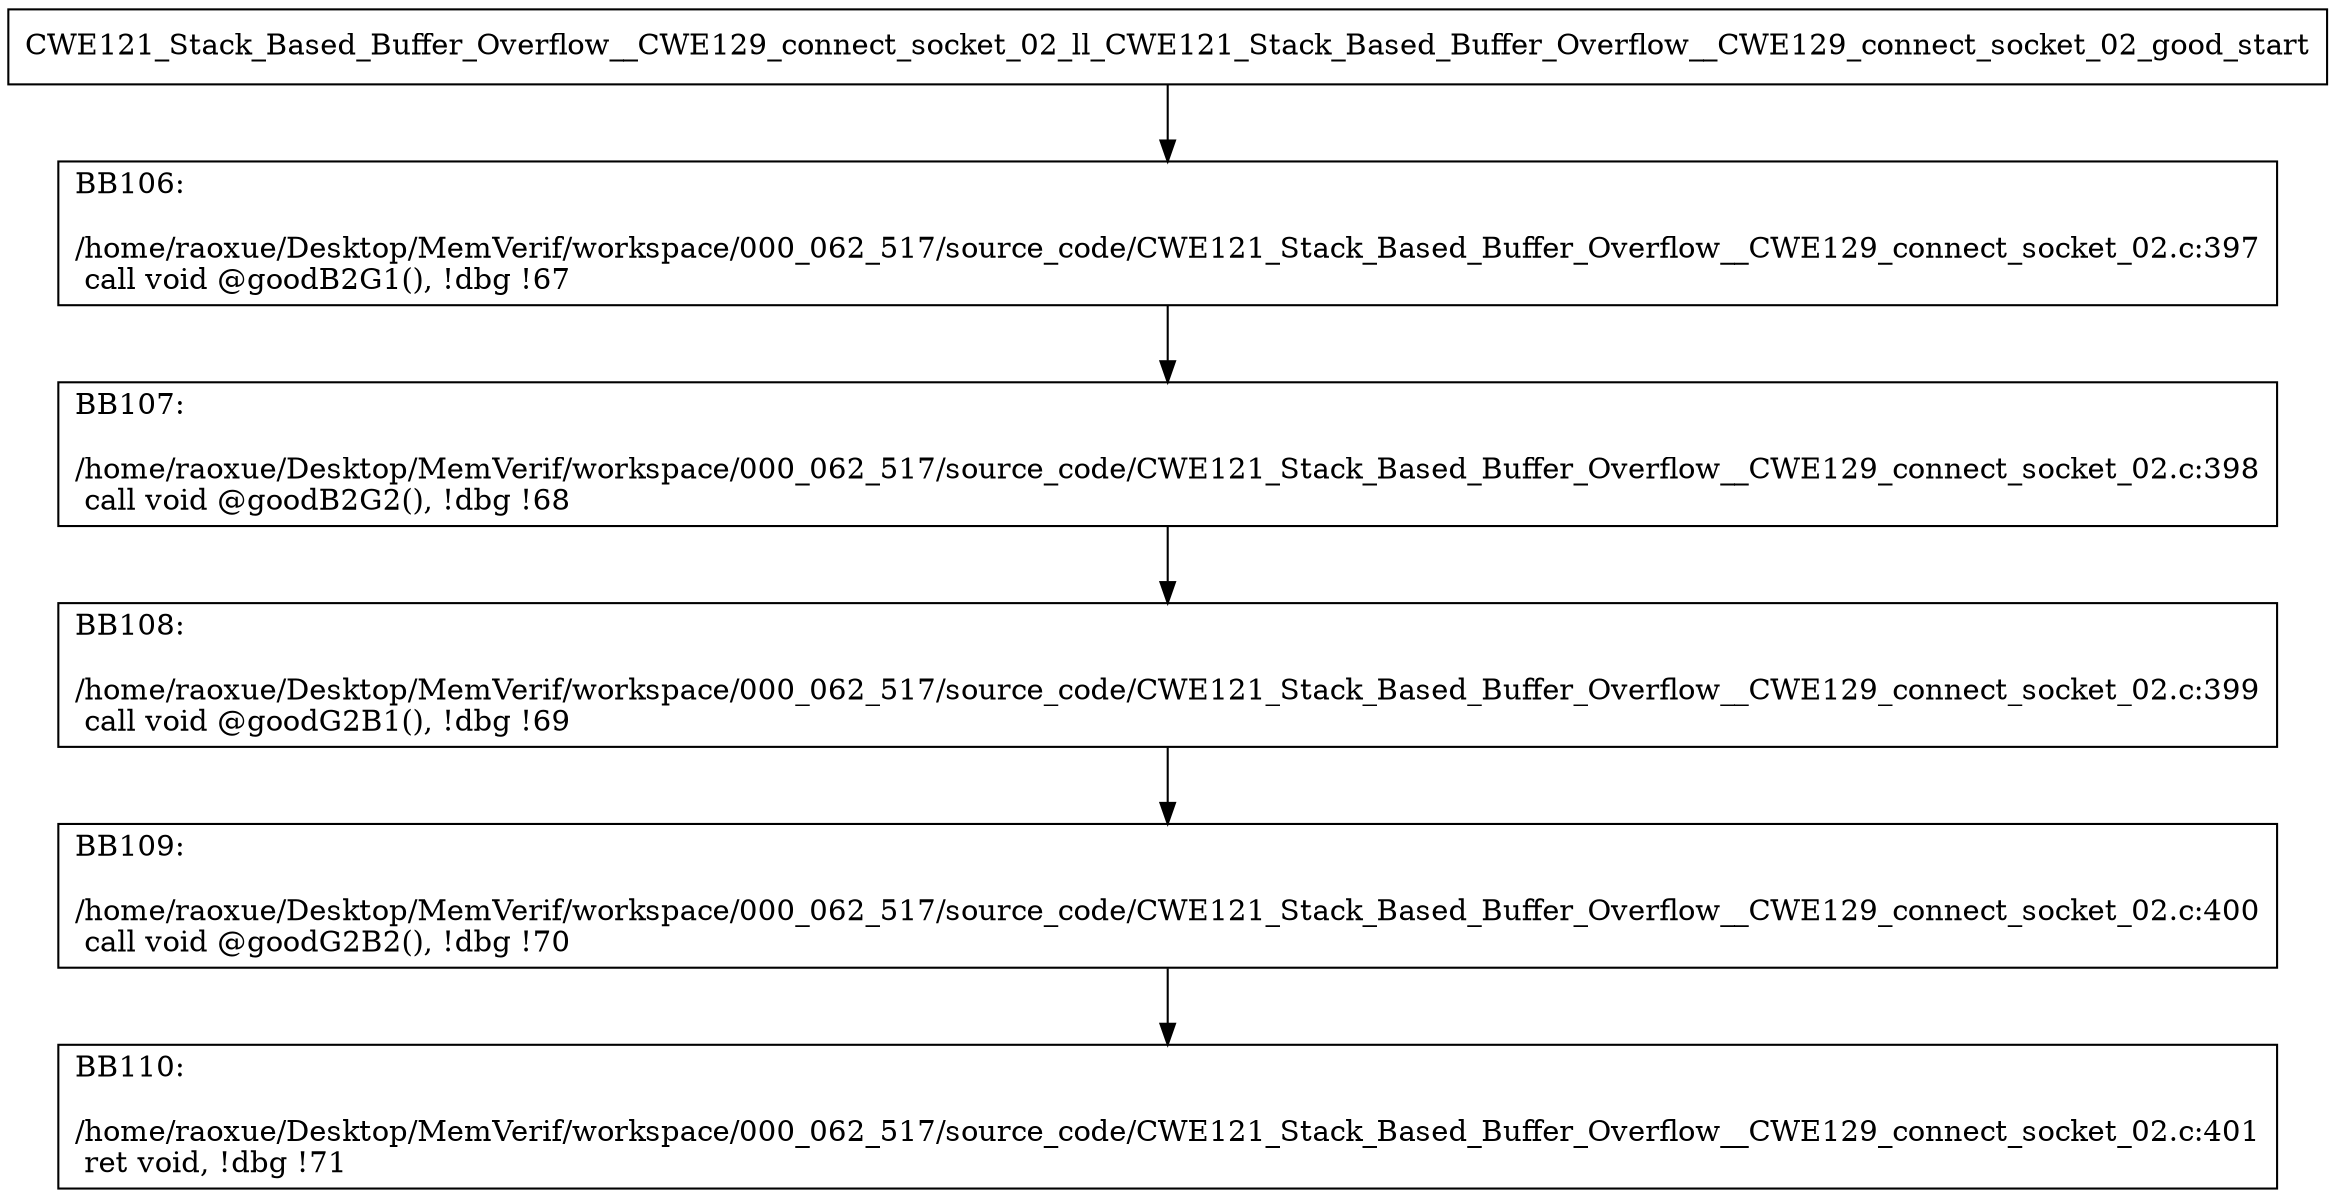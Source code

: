 digraph "CFG for'CWE121_Stack_Based_Buffer_Overflow__CWE129_connect_socket_02_ll_CWE121_Stack_Based_Buffer_Overflow__CWE129_connect_socket_02_good' function" {
	BBCWE121_Stack_Based_Buffer_Overflow__CWE129_connect_socket_02_ll_CWE121_Stack_Based_Buffer_Overflow__CWE129_connect_socket_02_good_start[shape=record,label="{CWE121_Stack_Based_Buffer_Overflow__CWE129_connect_socket_02_ll_CWE121_Stack_Based_Buffer_Overflow__CWE129_connect_socket_02_good_start}"];
	BBCWE121_Stack_Based_Buffer_Overflow__CWE129_connect_socket_02_ll_CWE121_Stack_Based_Buffer_Overflow__CWE129_connect_socket_02_good_start-> CWE121_Stack_Based_Buffer_Overflow__CWE129_connect_socket_02_ll_CWE121_Stack_Based_Buffer_Overflow__CWE129_connect_socket_02_goodBB106;
	CWE121_Stack_Based_Buffer_Overflow__CWE129_connect_socket_02_ll_CWE121_Stack_Based_Buffer_Overflow__CWE129_connect_socket_02_goodBB106 [shape=record, label="{BB106:\l\l/home/raoxue/Desktop/MemVerif/workspace/000_062_517/source_code/CWE121_Stack_Based_Buffer_Overflow__CWE129_connect_socket_02.c:397\l
  call void @goodB2G1(), !dbg !67\l
}"];
	CWE121_Stack_Based_Buffer_Overflow__CWE129_connect_socket_02_ll_CWE121_Stack_Based_Buffer_Overflow__CWE129_connect_socket_02_goodBB106-> CWE121_Stack_Based_Buffer_Overflow__CWE129_connect_socket_02_ll_CWE121_Stack_Based_Buffer_Overflow__CWE129_connect_socket_02_goodBB107;
	CWE121_Stack_Based_Buffer_Overflow__CWE129_connect_socket_02_ll_CWE121_Stack_Based_Buffer_Overflow__CWE129_connect_socket_02_goodBB107 [shape=record, label="{BB107:\l\l/home/raoxue/Desktop/MemVerif/workspace/000_062_517/source_code/CWE121_Stack_Based_Buffer_Overflow__CWE129_connect_socket_02.c:398\l
  call void @goodB2G2(), !dbg !68\l
}"];
	CWE121_Stack_Based_Buffer_Overflow__CWE129_connect_socket_02_ll_CWE121_Stack_Based_Buffer_Overflow__CWE129_connect_socket_02_goodBB107-> CWE121_Stack_Based_Buffer_Overflow__CWE129_connect_socket_02_ll_CWE121_Stack_Based_Buffer_Overflow__CWE129_connect_socket_02_goodBB108;
	CWE121_Stack_Based_Buffer_Overflow__CWE129_connect_socket_02_ll_CWE121_Stack_Based_Buffer_Overflow__CWE129_connect_socket_02_goodBB108 [shape=record, label="{BB108:\l\l/home/raoxue/Desktop/MemVerif/workspace/000_062_517/source_code/CWE121_Stack_Based_Buffer_Overflow__CWE129_connect_socket_02.c:399\l
  call void @goodG2B1(), !dbg !69\l
}"];
	CWE121_Stack_Based_Buffer_Overflow__CWE129_connect_socket_02_ll_CWE121_Stack_Based_Buffer_Overflow__CWE129_connect_socket_02_goodBB108-> CWE121_Stack_Based_Buffer_Overflow__CWE129_connect_socket_02_ll_CWE121_Stack_Based_Buffer_Overflow__CWE129_connect_socket_02_goodBB109;
	CWE121_Stack_Based_Buffer_Overflow__CWE129_connect_socket_02_ll_CWE121_Stack_Based_Buffer_Overflow__CWE129_connect_socket_02_goodBB109 [shape=record, label="{BB109:\l\l/home/raoxue/Desktop/MemVerif/workspace/000_062_517/source_code/CWE121_Stack_Based_Buffer_Overflow__CWE129_connect_socket_02.c:400\l
  call void @goodG2B2(), !dbg !70\l
}"];
	CWE121_Stack_Based_Buffer_Overflow__CWE129_connect_socket_02_ll_CWE121_Stack_Based_Buffer_Overflow__CWE129_connect_socket_02_goodBB109-> CWE121_Stack_Based_Buffer_Overflow__CWE129_connect_socket_02_ll_CWE121_Stack_Based_Buffer_Overflow__CWE129_connect_socket_02_goodBB110;
	CWE121_Stack_Based_Buffer_Overflow__CWE129_connect_socket_02_ll_CWE121_Stack_Based_Buffer_Overflow__CWE129_connect_socket_02_goodBB110 [shape=record, label="{BB110:\l\l/home/raoxue/Desktop/MemVerif/workspace/000_062_517/source_code/CWE121_Stack_Based_Buffer_Overflow__CWE129_connect_socket_02.c:401\l
  ret void, !dbg !71\l
}"];
}
